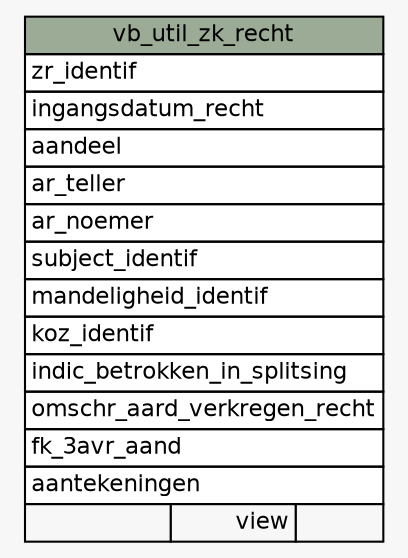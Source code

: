 // dot 2.43.0 on Linux 6.5.0-15-generic
// SchemaSpy rev Unknown
digraph "vb_util_zk_recht" {
  graph [
    rankdir="RL"
    bgcolor="#f7f7f7"
    nodesep="0.18"
    ranksep="0.46"
    fontname="Helvetica"
    fontsize="11"
  ];
  node [
    fontname="Helvetica"
    fontsize="11"
    shape="plaintext"
  ];
  edge [
    arrowsize="0.8"
  ];
  "vb_util_zk_recht" [
    label=<
    <TABLE BORDER="0" CELLBORDER="1" CELLSPACING="0" BGCOLOR="#ffffff">
      <TR><TD COLSPAN="3" BGCOLOR="#9bab96" ALIGN="CENTER">vb_util_zk_recht</TD></TR>
      <TR><TD PORT="zr_identif" COLSPAN="3" ALIGN="LEFT">zr_identif</TD></TR>
      <TR><TD PORT="ingangsdatum_recht" COLSPAN="3" ALIGN="LEFT">ingangsdatum_recht</TD></TR>
      <TR><TD PORT="aandeel" COLSPAN="3" ALIGN="LEFT">aandeel</TD></TR>
      <TR><TD PORT="ar_teller" COLSPAN="3" ALIGN="LEFT">ar_teller</TD></TR>
      <TR><TD PORT="ar_noemer" COLSPAN="3" ALIGN="LEFT">ar_noemer</TD></TR>
      <TR><TD PORT="subject_identif" COLSPAN="3" ALIGN="LEFT">subject_identif</TD></TR>
      <TR><TD PORT="mandeligheid_identif" COLSPAN="3" ALIGN="LEFT">mandeligheid_identif</TD></TR>
      <TR><TD PORT="koz_identif" COLSPAN="3" ALIGN="LEFT">koz_identif</TD></TR>
      <TR><TD PORT="indic_betrokken_in_splitsing" COLSPAN="3" ALIGN="LEFT">indic_betrokken_in_splitsing</TD></TR>
      <TR><TD PORT="omschr_aard_verkregen_recht" COLSPAN="3" ALIGN="LEFT">omschr_aard_verkregen_recht</TD></TR>
      <TR><TD PORT="fk_3avr_aand" COLSPAN="3" ALIGN="LEFT">fk_3avr_aand</TD></TR>
      <TR><TD PORT="aantekeningen" COLSPAN="3" ALIGN="LEFT">aantekeningen</TD></TR>
      <TR><TD ALIGN="LEFT" BGCOLOR="#f7f7f7">  </TD><TD ALIGN="RIGHT" BGCOLOR="#f7f7f7">view</TD><TD ALIGN="RIGHT" BGCOLOR="#f7f7f7">  </TD></TR>
    </TABLE>>
    URL="tables/vb_util_zk_recht.html"
    tooltip="vb_util_zk_recht"
  ];
}
